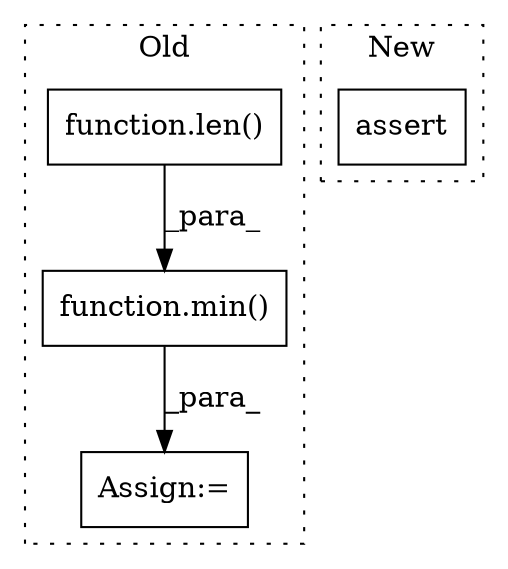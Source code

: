digraph G {
subgraph cluster0 {
1 [label="function.min()" a="75" s="10317,10364" l="4,1" shape="box"];
3 [label="Assign:=" a="68" s="10314" l="3" shape="box"];
4 [label="function.len()" a="75" s="10321,10337" l="4,1" shape="box"];
label = "Old";
style="dotted";
}
subgraph cluster1 {
2 [label="assert" a="65" s="10129" l="7" shape="box"];
label = "New";
style="dotted";
}
1 -> 3 [label="_para_"];
4 -> 1 [label="_para_"];
}